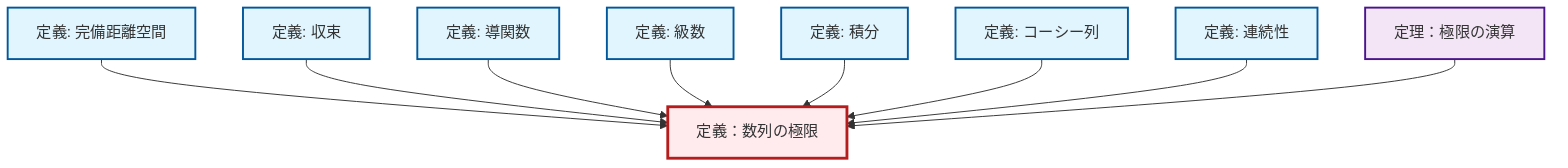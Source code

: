graph TD
    classDef definition fill:#e1f5fe,stroke:#01579b,stroke-width:2px
    classDef theorem fill:#f3e5f5,stroke:#4a148c,stroke-width:2px
    classDef axiom fill:#fff3e0,stroke:#e65100,stroke-width:2px
    classDef example fill:#e8f5e9,stroke:#1b5e20,stroke-width:2px
    classDef current fill:#ffebee,stroke:#b71c1c,stroke-width:3px
    def-cauchy-sequence["定義: コーシー列"]:::definition
    def-limit["定義：数列の極限"]:::definition
    def-derivative["定義: 導関数"]:::definition
    def-convergence["定義: 収束"]:::definition
    def-complete-metric-space["定義: 完備距離空間"]:::definition
    def-series["定義: 級数"]:::definition
    thm-limit-arithmetic["定理：極限の演算"]:::theorem
    def-integral["定義: 積分"]:::definition
    def-continuity["定義: 連続性"]:::definition
    def-complete-metric-space --> def-limit
    def-convergence --> def-limit
    def-derivative --> def-limit
    def-series --> def-limit
    def-integral --> def-limit
    def-cauchy-sequence --> def-limit
    def-continuity --> def-limit
    thm-limit-arithmetic --> def-limit
    class def-limit current